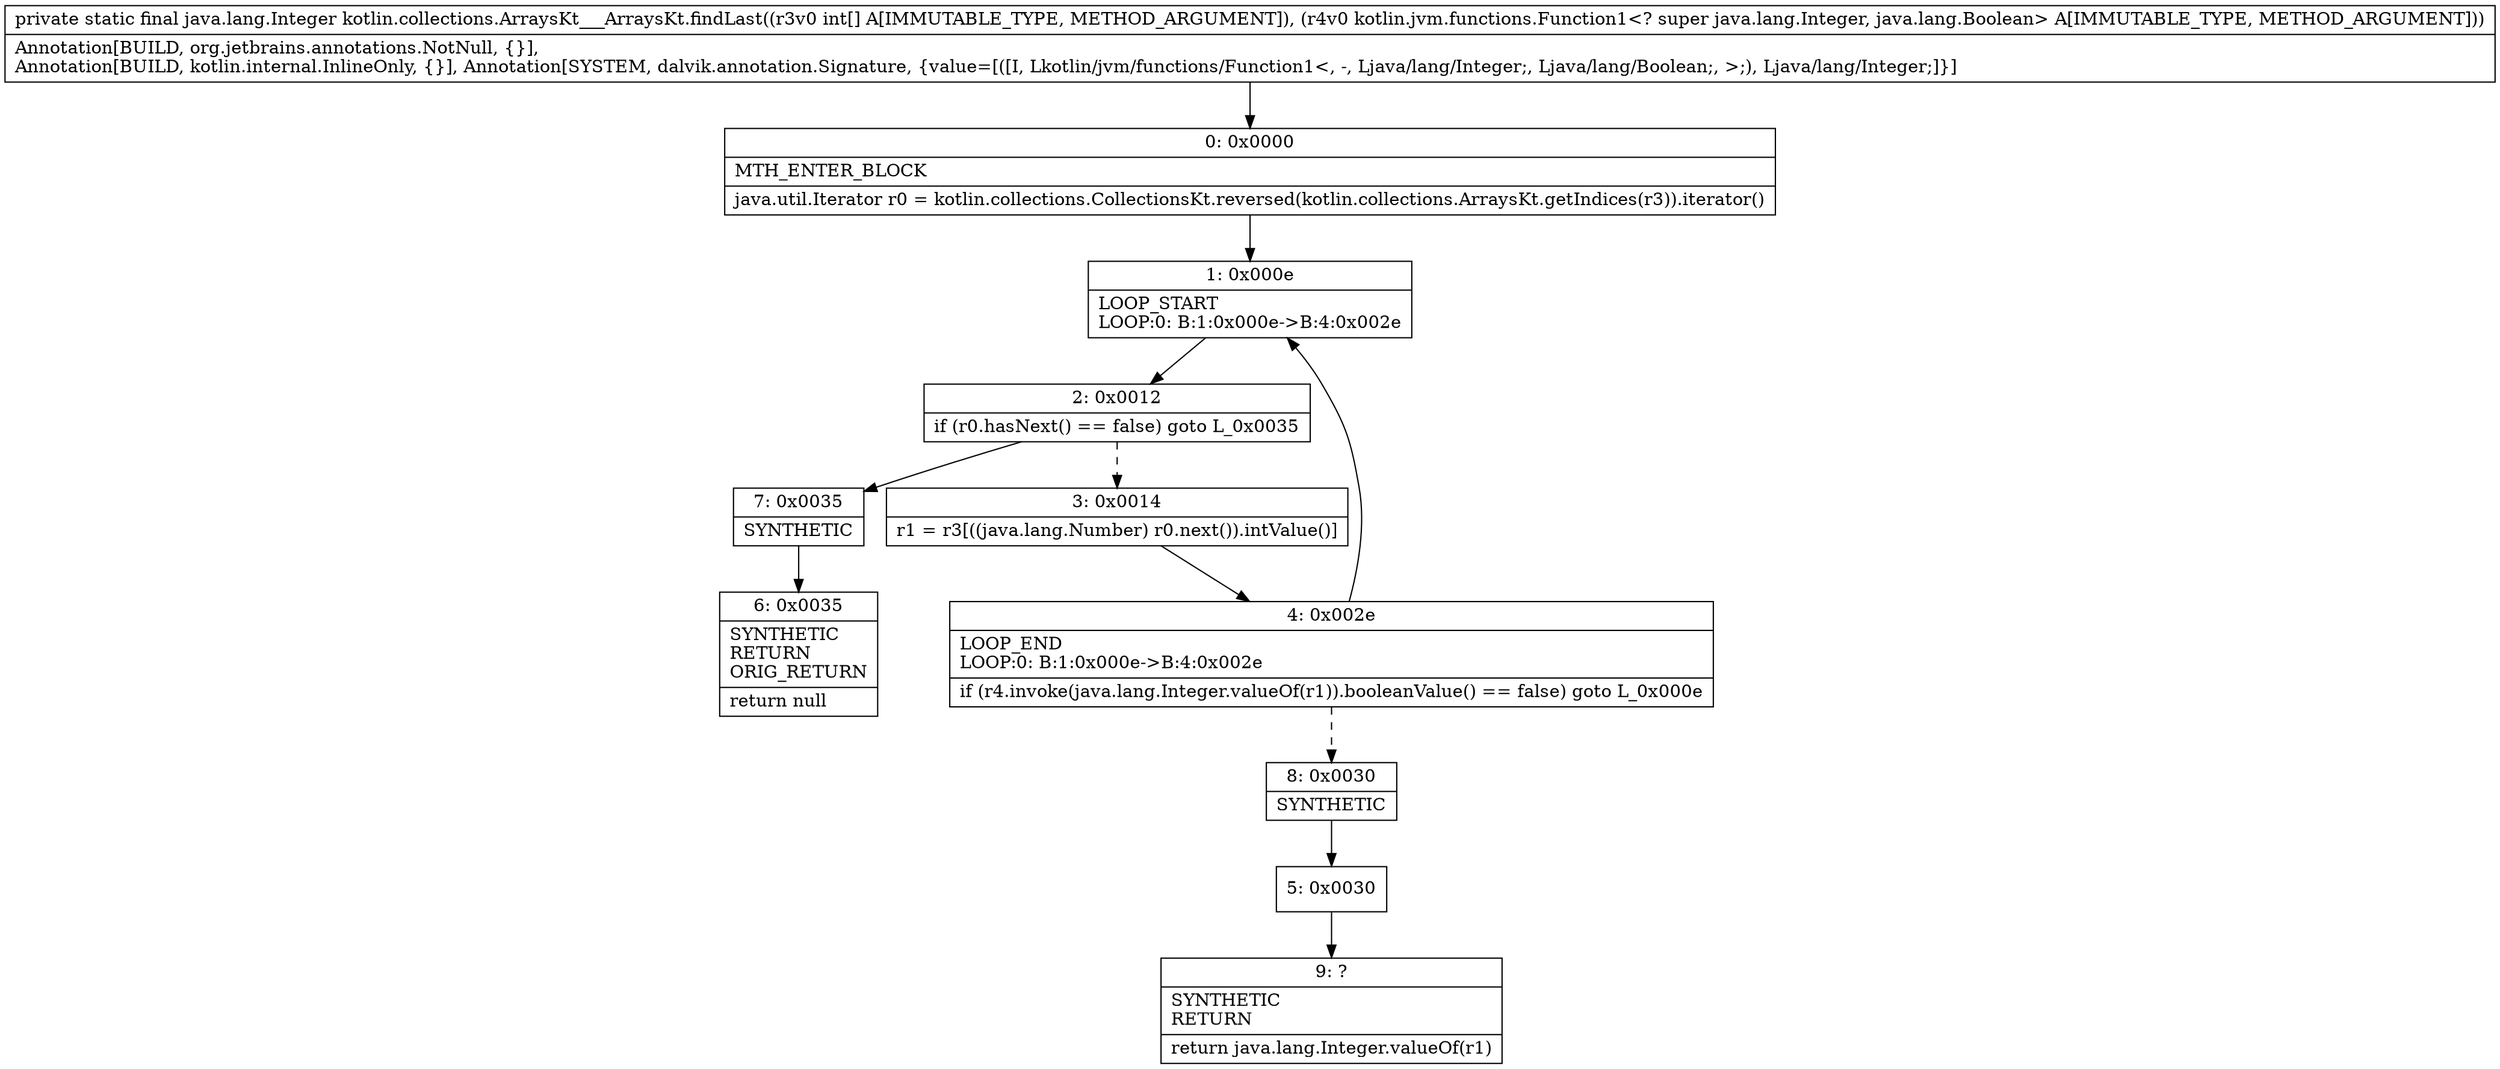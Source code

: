 digraph "CFG forkotlin.collections.ArraysKt___ArraysKt.findLast([ILkotlin\/jvm\/functions\/Function1;)Ljava\/lang\/Integer;" {
Node_0 [shape=record,label="{0\:\ 0x0000|MTH_ENTER_BLOCK\l|java.util.Iterator r0 = kotlin.collections.CollectionsKt.reversed(kotlin.collections.ArraysKt.getIndices(r3)).iterator()\l}"];
Node_1 [shape=record,label="{1\:\ 0x000e|LOOP_START\lLOOP:0: B:1:0x000e\-\>B:4:0x002e\l}"];
Node_2 [shape=record,label="{2\:\ 0x0012|if (r0.hasNext() == false) goto L_0x0035\l}"];
Node_3 [shape=record,label="{3\:\ 0x0014|r1 = r3[((java.lang.Number) r0.next()).intValue()]\l}"];
Node_4 [shape=record,label="{4\:\ 0x002e|LOOP_END\lLOOP:0: B:1:0x000e\-\>B:4:0x002e\l|if (r4.invoke(java.lang.Integer.valueOf(r1)).booleanValue() == false) goto L_0x000e\l}"];
Node_5 [shape=record,label="{5\:\ 0x0030}"];
Node_6 [shape=record,label="{6\:\ 0x0035|SYNTHETIC\lRETURN\lORIG_RETURN\l|return null\l}"];
Node_7 [shape=record,label="{7\:\ 0x0035|SYNTHETIC\l}"];
Node_8 [shape=record,label="{8\:\ 0x0030|SYNTHETIC\l}"];
Node_9 [shape=record,label="{9\:\ ?|SYNTHETIC\lRETURN\l|return java.lang.Integer.valueOf(r1)\l}"];
MethodNode[shape=record,label="{private static final java.lang.Integer kotlin.collections.ArraysKt___ArraysKt.findLast((r3v0 int[] A[IMMUTABLE_TYPE, METHOD_ARGUMENT]), (r4v0 kotlin.jvm.functions.Function1\<? super java.lang.Integer, java.lang.Boolean\> A[IMMUTABLE_TYPE, METHOD_ARGUMENT]))  | Annotation[BUILD, org.jetbrains.annotations.NotNull, \{\}], \lAnnotation[BUILD, kotlin.internal.InlineOnly, \{\}], Annotation[SYSTEM, dalvik.annotation.Signature, \{value=[([I, Lkotlin\/jvm\/functions\/Function1\<, \-, Ljava\/lang\/Integer;, Ljava\/lang\/Boolean;, \>;), Ljava\/lang\/Integer;]\}]\l}"];
MethodNode -> Node_0;
Node_0 -> Node_1;
Node_1 -> Node_2;
Node_2 -> Node_3[style=dashed];
Node_2 -> Node_7;
Node_3 -> Node_4;
Node_4 -> Node_1;
Node_4 -> Node_8[style=dashed];
Node_5 -> Node_9;
Node_7 -> Node_6;
Node_8 -> Node_5;
}

